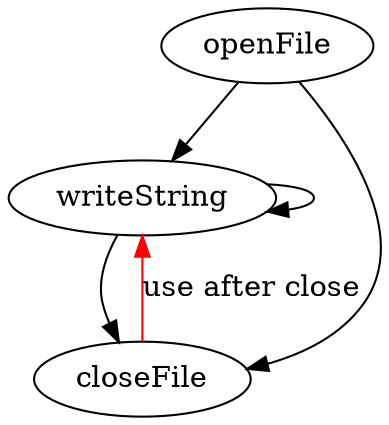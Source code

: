 digraph G {
    open[label="openFile"]
    write[label="writeString"]
    close[label="closeFile"]

    open -> write
    write -> write
    write -> close
    open -> close

    close -> write [color=red label="use after close"]
}